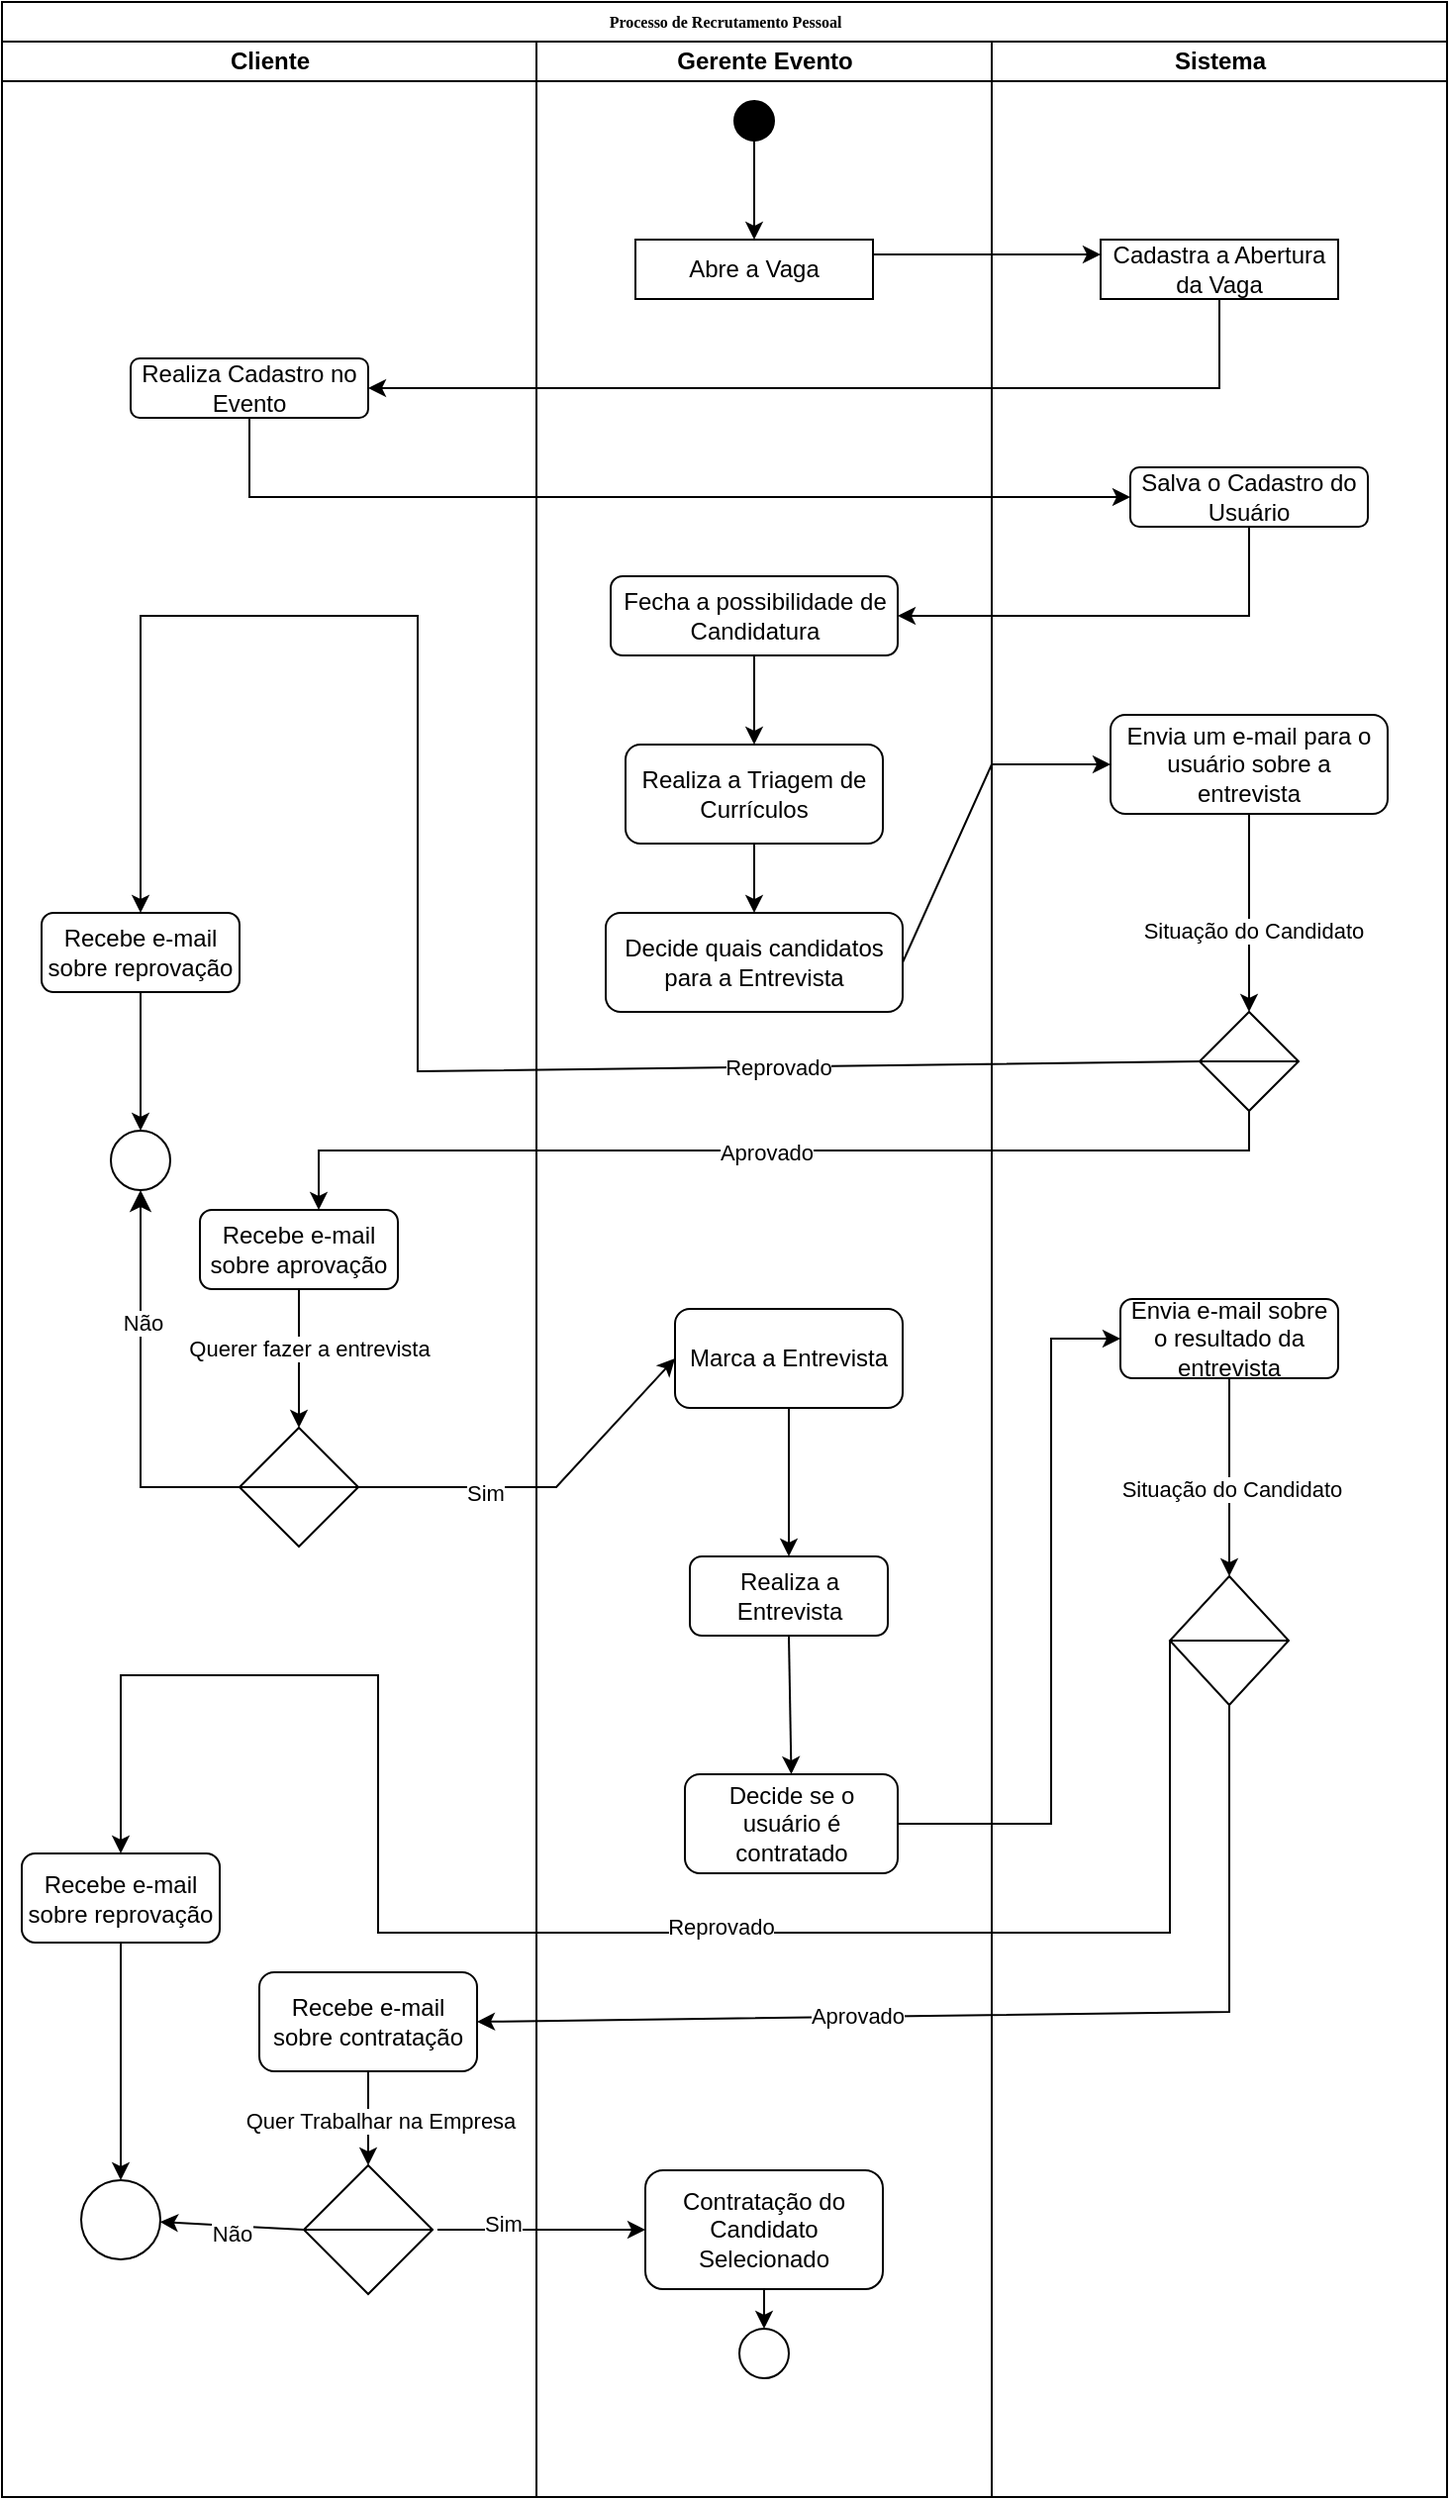 <mxfile version="21.7.2" type="github">
  <diagram name="Page-1" id="74e2e168-ea6b-b213-b513-2b3c1d86103e">
    <mxGraphModel dx="2694" dy="1133" grid="1" gridSize="10" guides="1" tooltips="1" connect="1" arrows="1" fold="1" page="1" pageScale="1" pageWidth="1100" pageHeight="850" background="none" math="0" shadow="0">
      <root>
        <mxCell id="0" />
        <mxCell id="1" parent="0" />
        <mxCell id="77e6c97f196da883-1" value="Processo de Recrutamento Pessoal" style="swimlane;html=1;childLayout=stackLayout;startSize=20;rounded=0;shadow=0;labelBackgroundColor=none;strokeWidth=1;fontFamily=Verdana;fontSize=8;align=center;" parent="1" vertex="1">
          <mxGeometry x="310" y="60" width="730" height="1260" as="geometry" />
        </mxCell>
        <mxCell id="77e6c97f196da883-2" value="Cliente" style="swimlane;html=1;startSize=20;" parent="77e6c97f196da883-1" vertex="1">
          <mxGeometry y="20" width="270" height="1240" as="geometry" />
        </mxCell>
        <mxCell id="nLE8GvKY_O0VzXCSIAWW-7" value="Realiza Cadastro no Evento" style="rounded=1;whiteSpace=wrap;html=1;" vertex="1" parent="77e6c97f196da883-2">
          <mxGeometry x="65" y="160" width="120" height="30" as="geometry" />
        </mxCell>
        <mxCell id="nLE8GvKY_O0VzXCSIAWW-37" value="Recebe e-mail sobre reprovação" style="rounded=1;whiteSpace=wrap;html=1;" vertex="1" parent="77e6c97f196da883-2">
          <mxGeometry x="20" y="440" width="100" height="40" as="geometry" />
        </mxCell>
        <mxCell id="nLE8GvKY_O0VzXCSIAWW-38" value="" style="ellipse;whiteSpace=wrap;html=1;aspect=fixed;" vertex="1" parent="77e6c97f196da883-2">
          <mxGeometry x="55" y="550" width="30" height="30" as="geometry" />
        </mxCell>
        <mxCell id="nLE8GvKY_O0VzXCSIAWW-39" value="" style="endArrow=classic;html=1;rounded=0;exitX=0.5;exitY=1;exitDx=0;exitDy=0;" edge="1" parent="77e6c97f196da883-2" source="nLE8GvKY_O0VzXCSIAWW-37" target="nLE8GvKY_O0VzXCSIAWW-38">
          <mxGeometry width="50" height="50" relative="1" as="geometry">
            <mxPoint x="210" y="400" as="sourcePoint" />
            <mxPoint x="260" y="350" as="targetPoint" />
          </mxGeometry>
        </mxCell>
        <mxCell id="nLE8GvKY_O0VzXCSIAWW-40" value="Recebe e-mail sobre aprovação" style="rounded=1;whiteSpace=wrap;html=1;" vertex="1" parent="77e6c97f196da883-2">
          <mxGeometry x="100" y="590" width="100" height="40" as="geometry" />
        </mxCell>
        <mxCell id="nLE8GvKY_O0VzXCSIAWW-60" value="Recebe e-mail sobre reprovação" style="rounded=1;whiteSpace=wrap;html=1;" vertex="1" parent="77e6c97f196da883-2">
          <mxGeometry x="10" y="915" width="100" height="45" as="geometry" />
        </mxCell>
        <mxCell id="nLE8GvKY_O0VzXCSIAWW-99" value="" style="edgeStyle=orthogonalEdgeStyle;rounded=0;orthogonalLoop=1;jettySize=auto;html=1;" edge="1" parent="77e6c97f196da883-2" source="nLE8GvKY_O0VzXCSIAWW-59" target="nLE8GvKY_O0VzXCSIAWW-97">
          <mxGeometry relative="1" as="geometry" />
        </mxCell>
        <mxCell id="nLE8GvKY_O0VzXCSIAWW-100" value="&lt;div&gt;Quer Trabalhar na Empresa&lt;/div&gt;" style="edgeLabel;html=1;align=center;verticalAlign=middle;resizable=0;points=[];" vertex="1" connectable="0" parent="nLE8GvKY_O0VzXCSIAWW-99">
          <mxGeometry x="0.053" y="6" relative="1" as="geometry">
            <mxPoint as="offset" />
          </mxGeometry>
        </mxCell>
        <mxCell id="nLE8GvKY_O0VzXCSIAWW-59" value="Recebe e-mail sobre contratação" style="rounded=1;whiteSpace=wrap;html=1;" vertex="1" parent="77e6c97f196da883-2">
          <mxGeometry x="130" y="975" width="110" height="50" as="geometry" />
        </mxCell>
        <mxCell id="nLE8GvKY_O0VzXCSIAWW-62" value="" style="ellipse;whiteSpace=wrap;html=1;aspect=fixed;" vertex="1" parent="77e6c97f196da883-2">
          <mxGeometry x="40" y="1080" width="40" height="40" as="geometry" />
        </mxCell>
        <mxCell id="nLE8GvKY_O0VzXCSIAWW-63" value="" style="endArrow=classic;html=1;rounded=0;exitX=0.5;exitY=1;exitDx=0;exitDy=0;" edge="1" parent="77e6c97f196da883-2" source="nLE8GvKY_O0VzXCSIAWW-60" target="nLE8GvKY_O0VzXCSIAWW-62">
          <mxGeometry width="50" height="50" relative="1" as="geometry">
            <mxPoint x="210" y="740" as="sourcePoint" />
            <mxPoint x="260" y="690" as="targetPoint" />
          </mxGeometry>
        </mxCell>
        <mxCell id="nLE8GvKY_O0VzXCSIAWW-70" value="" style="shape=sortShape;perimeter=rhombusPerimeter;whiteSpace=wrap;html=1;" vertex="1" parent="77e6c97f196da883-2">
          <mxGeometry x="120" y="700" width="60" height="60" as="geometry" />
        </mxCell>
        <mxCell id="nLE8GvKY_O0VzXCSIAWW-71" value="" style="edgeStyle=elbowEdgeStyle;elbow=vertical;endArrow=classic;html=1;curved=0;rounded=0;endSize=8;startSize=8;exitX=0;exitY=0.5;exitDx=0;exitDy=0;entryX=0.5;entryY=1;entryDx=0;entryDy=0;" edge="1" parent="77e6c97f196da883-2" source="nLE8GvKY_O0VzXCSIAWW-70" target="nLE8GvKY_O0VzXCSIAWW-38">
          <mxGeometry width="50" height="50" relative="1" as="geometry">
            <mxPoint x="210" y="710" as="sourcePoint" />
            <mxPoint x="260" y="660" as="targetPoint" />
            <Array as="points">
              <mxPoint x="100" y="730" />
            </Array>
          </mxGeometry>
        </mxCell>
        <mxCell id="nLE8GvKY_O0VzXCSIAWW-79" value="Não" style="edgeLabel;html=1;align=center;verticalAlign=middle;resizable=0;points=[];" vertex="1" connectable="0" parent="nLE8GvKY_O0VzXCSIAWW-71">
          <mxGeometry x="0.33" y="-1" relative="1" as="geometry">
            <mxPoint as="offset" />
          </mxGeometry>
        </mxCell>
        <mxCell id="nLE8GvKY_O0VzXCSIAWW-75" value="" style="endArrow=classic;html=1;rounded=0;exitX=0.5;exitY=1;exitDx=0;exitDy=0;entryX=0.5;entryY=0;entryDx=0;entryDy=0;" edge="1" parent="77e6c97f196da883-2" source="nLE8GvKY_O0VzXCSIAWW-40" target="nLE8GvKY_O0VzXCSIAWW-70">
          <mxGeometry width="50" height="50" relative="1" as="geometry">
            <mxPoint x="210" y="500" as="sourcePoint" />
            <mxPoint x="260" y="450" as="targetPoint" />
          </mxGeometry>
        </mxCell>
        <mxCell id="nLE8GvKY_O0VzXCSIAWW-78" value="&lt;div&gt;Querer fazer a entrevista&lt;/div&gt;" style="edgeLabel;html=1;align=center;verticalAlign=middle;resizable=0;points=[];" vertex="1" connectable="0" parent="nLE8GvKY_O0VzXCSIAWW-75">
          <mxGeometry x="-0.143" y="5" relative="1" as="geometry">
            <mxPoint as="offset" />
          </mxGeometry>
        </mxCell>
        <mxCell id="nLE8GvKY_O0VzXCSIAWW-97" value="" style="shape=sortShape;perimeter=rhombusPerimeter;whiteSpace=wrap;html=1;" vertex="1" parent="77e6c97f196da883-2">
          <mxGeometry x="152.5" y="1072.5" width="65" height="65" as="geometry" />
        </mxCell>
        <mxCell id="nLE8GvKY_O0VzXCSIAWW-101" value="" style="endArrow=classic;html=1;rounded=0;exitX=0;exitY=0.5;exitDx=0;exitDy=0;" edge="1" parent="77e6c97f196da883-2" source="nLE8GvKY_O0VzXCSIAWW-97" target="nLE8GvKY_O0VzXCSIAWW-62">
          <mxGeometry width="50" height="50" relative="1" as="geometry">
            <mxPoint x="210" y="885" as="sourcePoint" />
            <mxPoint x="260" y="835" as="targetPoint" />
          </mxGeometry>
        </mxCell>
        <mxCell id="nLE8GvKY_O0VzXCSIAWW-102" value="&lt;div&gt;Não&lt;/div&gt;" style="edgeLabel;html=1;align=center;verticalAlign=middle;resizable=0;points=[];" vertex="1" connectable="0" parent="nLE8GvKY_O0VzXCSIAWW-101">
          <mxGeometry x="0.022" y="4" relative="1" as="geometry">
            <mxPoint as="offset" />
          </mxGeometry>
        </mxCell>
        <mxCell id="77e6c97f196da883-3" value="Gerente Evento" style="swimlane;html=1;startSize=20;" parent="77e6c97f196da883-1" vertex="1">
          <mxGeometry x="270" y="20" width="230" height="1240" as="geometry" />
        </mxCell>
        <mxCell id="nLE8GvKY_O0VzXCSIAWW-5" value="Abre a Vaga" style="rounded=0;whiteSpace=wrap;html=1;" vertex="1" parent="77e6c97f196da883-3">
          <mxGeometry x="50" y="100" width="120" height="30" as="geometry" />
        </mxCell>
        <mxCell id="nLE8GvKY_O0VzXCSIAWW-1" value="" style="ellipse;whiteSpace=wrap;html=1;aspect=fixed;fillColor=#000000;" vertex="1" parent="77e6c97f196da883-3">
          <mxGeometry x="100" y="30" width="20" height="20" as="geometry" />
        </mxCell>
        <mxCell id="MF0OSpVaDfGjtB9RARZn-8" value="" style="endArrow=classic;html=1;rounded=0;entryX=0.5;entryY=0;entryDx=0;entryDy=0;" parent="77e6c97f196da883-3" source="nLE8GvKY_O0VzXCSIAWW-1" edge="1" target="nLE8GvKY_O0VzXCSIAWW-5">
          <mxGeometry width="50" height="50" relative="1" as="geometry">
            <mxPoint x="-130" y="300" as="sourcePoint" />
            <mxPoint x="-180" y="140" as="targetPoint" />
          </mxGeometry>
        </mxCell>
        <mxCell id="nLE8GvKY_O0VzXCSIAWW-20" value="Fecha a possibilidade de Candidatura" style="rounded=1;whiteSpace=wrap;html=1;" vertex="1" parent="77e6c97f196da883-3">
          <mxGeometry x="37.5" y="270" width="145" height="40" as="geometry" />
        </mxCell>
        <mxCell id="nLE8GvKY_O0VzXCSIAWW-25" value="Realiza a Triagem de Currículos" style="rounded=1;whiteSpace=wrap;html=1;" vertex="1" parent="77e6c97f196da883-3">
          <mxGeometry x="45" y="355" width="130" height="50" as="geometry" />
        </mxCell>
        <mxCell id="nLE8GvKY_O0VzXCSIAWW-26" value="" style="endArrow=classic;html=1;rounded=0;" edge="1" parent="77e6c97f196da883-3" source="nLE8GvKY_O0VzXCSIAWW-20" target="nLE8GvKY_O0VzXCSIAWW-25">
          <mxGeometry width="50" height="50" relative="1" as="geometry">
            <mxPoint x="-40" y="400" as="sourcePoint" />
            <mxPoint x="10" y="350" as="targetPoint" />
          </mxGeometry>
        </mxCell>
        <mxCell id="nLE8GvKY_O0VzXCSIAWW-28" value="Decide quais candidatos para a Entrevista" style="rounded=1;whiteSpace=wrap;html=1;" vertex="1" parent="77e6c97f196da883-3">
          <mxGeometry x="35" y="440" width="150" height="50" as="geometry" />
        </mxCell>
        <mxCell id="nLE8GvKY_O0VzXCSIAWW-31" value="" style="endArrow=classic;html=1;rounded=0;exitX=0.5;exitY=1;exitDx=0;exitDy=0;" edge="1" parent="77e6c97f196da883-3" source="nLE8GvKY_O0VzXCSIAWW-25" target="nLE8GvKY_O0VzXCSIAWW-28">
          <mxGeometry width="50" height="50" relative="1" as="geometry">
            <mxPoint x="-40" y="400" as="sourcePoint" />
            <mxPoint x="10" y="350" as="targetPoint" />
          </mxGeometry>
        </mxCell>
        <mxCell id="nLE8GvKY_O0VzXCSIAWW-43" value="Marca a Entrevista" style="rounded=1;whiteSpace=wrap;html=1;" vertex="1" parent="77e6c97f196da883-3">
          <mxGeometry x="70" y="640" width="115" height="50" as="geometry" />
        </mxCell>
        <mxCell id="nLE8GvKY_O0VzXCSIAWW-46" value="Decide se o usuário é contratado" style="rounded=1;whiteSpace=wrap;html=1;" vertex="1" parent="77e6c97f196da883-3">
          <mxGeometry x="75" y="875" width="107.5" height="50" as="geometry" />
        </mxCell>
        <mxCell id="nLE8GvKY_O0VzXCSIAWW-41" value="Realiza a Entrevista" style="rounded=1;whiteSpace=wrap;html=1;" vertex="1" parent="77e6c97f196da883-3">
          <mxGeometry x="77.5" y="765" width="100" height="40" as="geometry" />
        </mxCell>
        <mxCell id="nLE8GvKY_O0VzXCSIAWW-36" value="" style="endArrow=classic;html=1;rounded=0;exitX=0.5;exitY=1;exitDx=0;exitDy=0;" edge="1" parent="77e6c97f196da883-3" source="nLE8GvKY_O0VzXCSIAWW-67">
          <mxGeometry width="50" height="50" relative="1" as="geometry">
            <mxPoint x="375" y="550" as="sourcePoint" />
            <mxPoint x="-110" y="590" as="targetPoint" />
            <Array as="points">
              <mxPoint x="360" y="560" />
              <mxPoint x="260" y="560" />
              <mxPoint x="130" y="560" />
              <mxPoint x="-110" y="560" />
            </Array>
          </mxGeometry>
        </mxCell>
        <mxCell id="nLE8GvKY_O0VzXCSIAWW-77" value="Aprovado" style="edgeLabel;html=1;align=center;verticalAlign=middle;resizable=0;points=[];" vertex="1" connectable="0" parent="nLE8GvKY_O0VzXCSIAWW-36">
          <mxGeometry x="0.018" y="1" relative="1" as="geometry">
            <mxPoint as="offset" />
          </mxGeometry>
        </mxCell>
        <mxCell id="nLE8GvKY_O0VzXCSIAWW-86" value="" style="endArrow=classic;html=1;rounded=0;exitX=0.5;exitY=1;exitDx=0;exitDy=0;entryX=0.5;entryY=0;entryDx=0;entryDy=0;" edge="1" parent="77e6c97f196da883-3" source="nLE8GvKY_O0VzXCSIAWW-41" target="nLE8GvKY_O0VzXCSIAWW-46">
          <mxGeometry width="50" height="50" relative="1" as="geometry">
            <mxPoint x="-60" y="675" as="sourcePoint" />
            <mxPoint x="-10" y="625" as="targetPoint" />
          </mxGeometry>
        </mxCell>
        <mxCell id="nLE8GvKY_O0VzXCSIAWW-90" value="" style="endArrow=classic;html=1;rounded=0;exitX=0.5;exitY=1;exitDx=0;exitDy=0;" edge="1" parent="77e6c97f196da883-3" source="nLE8GvKY_O0VzXCSIAWW-43" target="nLE8GvKY_O0VzXCSIAWW-41">
          <mxGeometry width="50" height="50" relative="1" as="geometry">
            <mxPoint x="-60" y="735" as="sourcePoint" />
            <mxPoint x="-10" y="685" as="targetPoint" />
          </mxGeometry>
        </mxCell>
        <mxCell id="nLE8GvKY_O0VzXCSIAWW-103" value="Contratação do Candidato Selecionado" style="rounded=1;whiteSpace=wrap;html=1;" vertex="1" parent="77e6c97f196da883-3">
          <mxGeometry x="55" y="1075" width="120" height="60" as="geometry" />
        </mxCell>
        <mxCell id="nLE8GvKY_O0VzXCSIAWW-108" value="" style="ellipse;whiteSpace=wrap;html=1;aspect=fixed;" vertex="1" parent="77e6c97f196da883-3">
          <mxGeometry x="102.5" y="1155" width="25" height="25" as="geometry" />
        </mxCell>
        <mxCell id="nLE8GvKY_O0VzXCSIAWW-106" value="" style="endArrow=classic;html=1;rounded=0;exitX=0.5;exitY=1;exitDx=0;exitDy=0;entryX=0.5;entryY=0;entryDx=0;entryDy=0;" edge="1" parent="77e6c97f196da883-3" source="nLE8GvKY_O0VzXCSIAWW-103" target="nLE8GvKY_O0VzXCSIAWW-108">
          <mxGeometry width="50" height="50" relative="1" as="geometry">
            <mxPoint x="-60" y="1005" as="sourcePoint" />
            <mxPoint x="115" y="1135" as="targetPoint" />
          </mxGeometry>
        </mxCell>
        <mxCell id="nLE8GvKY_O0VzXCSIAWW-9" value="Sistema" style="swimlane;html=1;startSize=20;" vertex="1" parent="77e6c97f196da883-1">
          <mxGeometry x="500" y="20" width="230" height="1240" as="geometry" />
        </mxCell>
        <mxCell id="nLE8GvKY_O0VzXCSIAWW-10" value="Cadastra a Abertura da Vaga" style="rounded=0;whiteSpace=wrap;html=1;" vertex="1" parent="nLE8GvKY_O0VzXCSIAWW-9">
          <mxGeometry x="55" y="100" width="120" height="30" as="geometry" />
        </mxCell>
        <mxCell id="nLE8GvKY_O0VzXCSIAWW-15" value="Salva o Cadastro do Usuário" style="rounded=1;whiteSpace=wrap;html=1;" vertex="1" parent="nLE8GvKY_O0VzXCSIAWW-9">
          <mxGeometry x="70" y="215" width="120" height="30" as="geometry" />
        </mxCell>
        <mxCell id="nLE8GvKY_O0VzXCSIAWW-29" value="Envia um e-mail para o usuário sobre a entrevista" style="rounded=1;whiteSpace=wrap;html=1;" vertex="1" parent="nLE8GvKY_O0VzXCSIAWW-9">
          <mxGeometry x="60" y="340" width="140" height="50" as="geometry" />
        </mxCell>
        <mxCell id="nLE8GvKY_O0VzXCSIAWW-48" value="Envia e-mail sobre o resultado da entrevista" style="rounded=1;whiteSpace=wrap;html=1;" vertex="1" parent="nLE8GvKY_O0VzXCSIAWW-9">
          <mxGeometry x="65" y="635" width="110" height="40" as="geometry" />
        </mxCell>
        <mxCell id="nLE8GvKY_O0VzXCSIAWW-67" value="" style="shape=sortShape;perimeter=rhombusPerimeter;whiteSpace=wrap;html=1;" vertex="1" parent="nLE8GvKY_O0VzXCSIAWW-9">
          <mxGeometry x="105" y="490" width="50" height="50" as="geometry" />
        </mxCell>
        <mxCell id="nLE8GvKY_O0VzXCSIAWW-73" value="" style="endArrow=classic;html=1;rounded=0;entryX=0.5;entryY=0;entryDx=0;entryDy=0;exitX=0.5;exitY=1;exitDx=0;exitDy=0;" edge="1" parent="nLE8GvKY_O0VzXCSIAWW-9" source="nLE8GvKY_O0VzXCSIAWW-29" target="nLE8GvKY_O0VzXCSIAWW-67">
          <mxGeometry width="50" height="50" relative="1" as="geometry">
            <mxPoint x="-290" y="290" as="sourcePoint" />
            <mxPoint x="-240" y="240" as="targetPoint" />
          </mxGeometry>
        </mxCell>
        <mxCell id="nLE8GvKY_O0VzXCSIAWW-74" value="Situação do Candidato" style="edgeLabel;html=1;align=center;verticalAlign=middle;resizable=0;points=[];" vertex="1" connectable="0" parent="nLE8GvKY_O0VzXCSIAWW-73">
          <mxGeometry x="0.182" y="2" relative="1" as="geometry">
            <mxPoint as="offset" />
          </mxGeometry>
        </mxCell>
        <mxCell id="nLE8GvKY_O0VzXCSIAWW-87" value="" style="shape=sortShape;perimeter=rhombusPerimeter;whiteSpace=wrap;html=1;" vertex="1" parent="nLE8GvKY_O0VzXCSIAWW-9">
          <mxGeometry x="90" y="775" width="60" height="65" as="geometry" />
        </mxCell>
        <mxCell id="nLE8GvKY_O0VzXCSIAWW-91" value="" style="endArrow=classic;html=1;rounded=0;entryX=0.5;entryY=0;entryDx=0;entryDy=0;" edge="1" parent="nLE8GvKY_O0VzXCSIAWW-9" source="nLE8GvKY_O0VzXCSIAWW-48" target="nLE8GvKY_O0VzXCSIAWW-87">
          <mxGeometry width="50" height="50" relative="1" as="geometry">
            <mxPoint x="-290" y="765" as="sourcePoint" />
            <mxPoint x="-240" y="715" as="targetPoint" />
          </mxGeometry>
        </mxCell>
        <mxCell id="nLE8GvKY_O0VzXCSIAWW-92" value="&lt;div&gt;Situação do Candidato&lt;/div&gt;" style="edgeLabel;html=1;align=center;verticalAlign=middle;resizable=0;points=[];" vertex="1" connectable="0" parent="nLE8GvKY_O0VzXCSIAWW-91">
          <mxGeometry x="0.12" y="1" relative="1" as="geometry">
            <mxPoint as="offset" />
          </mxGeometry>
        </mxCell>
        <mxCell id="nLE8GvKY_O0VzXCSIAWW-12" value="" style="endArrow=classic;html=1;rounded=0;entryX=0;entryY=0.25;entryDx=0;entryDy=0;exitX=1;exitY=0.25;exitDx=0;exitDy=0;" edge="1" parent="77e6c97f196da883-1" source="nLE8GvKY_O0VzXCSIAWW-5" target="nLE8GvKY_O0VzXCSIAWW-10">
          <mxGeometry width="50" height="50" relative="1" as="geometry">
            <mxPoint x="590" y="70" as="sourcePoint" />
            <mxPoint x="300" y="160" as="targetPoint" />
          </mxGeometry>
        </mxCell>
        <mxCell id="nLE8GvKY_O0VzXCSIAWW-14" value="" style="endArrow=classic;html=1;rounded=0;" edge="1" parent="77e6c97f196da883-1" source="nLE8GvKY_O0VzXCSIAWW-10" target="nLE8GvKY_O0VzXCSIAWW-7">
          <mxGeometry width="50" height="50" relative="1" as="geometry">
            <mxPoint x="210" y="420" as="sourcePoint" />
            <mxPoint x="260" y="370" as="targetPoint" />
            <Array as="points">
              <mxPoint x="615" y="195" />
            </Array>
          </mxGeometry>
        </mxCell>
        <mxCell id="nLE8GvKY_O0VzXCSIAWW-16" value="" style="endArrow=classic;html=1;rounded=0;exitX=0.5;exitY=1;exitDx=0;exitDy=0;" edge="1" parent="77e6c97f196da883-1" source="nLE8GvKY_O0VzXCSIAWW-7" target="nLE8GvKY_O0VzXCSIAWW-15">
          <mxGeometry width="50" height="50" relative="1" as="geometry">
            <mxPoint x="210" y="420" as="sourcePoint" />
            <mxPoint x="550" y="250" as="targetPoint" />
            <Array as="points">
              <mxPoint x="125" y="250" />
              <mxPoint x="370" y="250" />
              <mxPoint x="470" y="250" />
            </Array>
          </mxGeometry>
        </mxCell>
        <mxCell id="nLE8GvKY_O0VzXCSIAWW-32" value="" style="endArrow=classic;html=1;rounded=0;exitX=1;exitY=0.5;exitDx=0;exitDy=0;" edge="1" parent="77e6c97f196da883-1" source="nLE8GvKY_O0VzXCSIAWW-28" target="nLE8GvKY_O0VzXCSIAWW-29">
          <mxGeometry width="50" height="50" relative="1" as="geometry">
            <mxPoint x="210" y="420" as="sourcePoint" />
            <mxPoint x="260" y="370" as="targetPoint" />
            <Array as="points">
              <mxPoint x="500" y="385" />
            </Array>
          </mxGeometry>
        </mxCell>
        <mxCell id="nLE8GvKY_O0VzXCSIAWW-55" value="" style="endArrow=classic;html=1;rounded=0;entryX=0;entryY=0.5;entryDx=0;entryDy=0;" edge="1" parent="77e6c97f196da883-1" source="nLE8GvKY_O0VzXCSIAWW-46" target="nLE8GvKY_O0VzXCSIAWW-48">
          <mxGeometry width="50" height="50" relative="1" as="geometry">
            <mxPoint x="210" y="760" as="sourcePoint" />
            <mxPoint x="260" y="710" as="targetPoint" />
            <Array as="points">
              <mxPoint x="530" y="920" />
              <mxPoint x="530" y="675" />
            </Array>
          </mxGeometry>
        </mxCell>
        <mxCell id="nLE8GvKY_O0VzXCSIAWW-35" value="" style="endArrow=classic;html=1;rounded=0;entryX=0.5;entryY=0;entryDx=0;entryDy=0;exitX=0;exitY=0.5;exitDx=0;exitDy=0;" edge="1" parent="77e6c97f196da883-1" source="nLE8GvKY_O0VzXCSIAWW-67" target="nLE8GvKY_O0VzXCSIAWW-37">
          <mxGeometry width="50" height="50" relative="1" as="geometry">
            <mxPoint x="70" y="340" as="sourcePoint" />
            <mxPoint x="70" y="440" as="targetPoint" />
            <Array as="points">
              <mxPoint x="210" y="540" />
              <mxPoint x="210" y="310" />
              <mxPoint x="70" y="310" />
            </Array>
          </mxGeometry>
        </mxCell>
        <mxCell id="nLE8GvKY_O0VzXCSIAWW-76" value="Reprovado" style="edgeLabel;html=1;align=center;verticalAlign=middle;resizable=0;points=[];" vertex="1" connectable="0" parent="nLE8GvKY_O0VzXCSIAWW-35">
          <mxGeometry x="-0.533" relative="1" as="geometry">
            <mxPoint as="offset" />
          </mxGeometry>
        </mxCell>
        <mxCell id="nLE8GvKY_O0VzXCSIAWW-81" value="" style="endArrow=classic;html=1;rounded=0;exitX=1;exitY=0.5;exitDx=0;exitDy=0;entryX=0;entryY=0.5;entryDx=0;entryDy=0;" edge="1" parent="77e6c97f196da883-1" source="nLE8GvKY_O0VzXCSIAWW-70" target="nLE8GvKY_O0VzXCSIAWW-43">
          <mxGeometry width="50" height="50" relative="1" as="geometry">
            <mxPoint x="210" y="520" as="sourcePoint" />
            <mxPoint x="260" y="470" as="targetPoint" />
            <Array as="points">
              <mxPoint x="280" y="750" />
            </Array>
          </mxGeometry>
        </mxCell>
        <mxCell id="nLE8GvKY_O0VzXCSIAWW-83" value="Sim" style="edgeLabel;html=1;align=center;verticalAlign=middle;resizable=0;points=[];" vertex="1" connectable="0" parent="nLE8GvKY_O0VzXCSIAWW-81">
          <mxGeometry x="-0.321" y="-3" relative="1" as="geometry">
            <mxPoint as="offset" />
          </mxGeometry>
        </mxCell>
        <mxCell id="nLE8GvKY_O0VzXCSIAWW-23" value="" style="endArrow=classic;html=1;rounded=0;entryX=1;entryY=0.5;entryDx=0;entryDy=0;exitX=0.5;exitY=1;exitDx=0;exitDy=0;" edge="1" parent="77e6c97f196da883-1" source="nLE8GvKY_O0VzXCSIAWW-15" target="nLE8GvKY_O0VzXCSIAWW-20">
          <mxGeometry width="50" height="50" relative="1" as="geometry">
            <mxPoint x="610" y="205" as="sourcePoint" />
            <mxPoint x="430" y="255" as="targetPoint" />
            <Array as="points">
              <mxPoint x="630" y="310" />
              <mxPoint x="610" y="310" />
            </Array>
          </mxGeometry>
        </mxCell>
        <mxCell id="nLE8GvKY_O0VzXCSIAWW-93" value="" style="endArrow=classic;html=1;rounded=0;exitX=0.5;exitY=1;exitDx=0;exitDy=0;entryX=1;entryY=0.5;entryDx=0;entryDy=0;" edge="1" parent="77e6c97f196da883-1" source="nLE8GvKY_O0VzXCSIAWW-87" target="nLE8GvKY_O0VzXCSIAWW-59">
          <mxGeometry width="50" height="50" relative="1" as="geometry">
            <mxPoint x="210" y="935" as="sourcePoint" />
            <mxPoint x="620" y="1025" as="targetPoint" />
            <Array as="points">
              <mxPoint x="620" y="1015" />
            </Array>
          </mxGeometry>
        </mxCell>
        <mxCell id="nLE8GvKY_O0VzXCSIAWW-94" value="&lt;div&gt;Aprovado&lt;/div&gt;" style="edgeLabel;html=1;align=center;verticalAlign=middle;resizable=0;points=[];" vertex="1" connectable="0" parent="nLE8GvKY_O0VzXCSIAWW-93">
          <mxGeometry x="0.284" y="-1" relative="1" as="geometry">
            <mxPoint as="offset" />
          </mxGeometry>
        </mxCell>
        <mxCell id="nLE8GvKY_O0VzXCSIAWW-95" value="" style="endArrow=classic;html=1;rounded=0;exitX=0;exitY=0.5;exitDx=0;exitDy=0;entryX=0.5;entryY=0;entryDx=0;entryDy=0;" edge="1" parent="77e6c97f196da883-1" source="nLE8GvKY_O0VzXCSIAWW-87" target="nLE8GvKY_O0VzXCSIAWW-60">
          <mxGeometry width="50" height="50" relative="1" as="geometry">
            <mxPoint x="210" y="935" as="sourcePoint" />
            <mxPoint x="200" y="975" as="targetPoint" />
            <Array as="points">
              <mxPoint x="590" y="975" />
              <mxPoint x="410" y="975" />
              <mxPoint x="190" y="975" />
              <mxPoint x="190" y="845" />
              <mxPoint x="60" y="845" />
            </Array>
          </mxGeometry>
        </mxCell>
        <mxCell id="nLE8GvKY_O0VzXCSIAWW-96" value="&lt;div&gt;Reprovado&lt;/div&gt;" style="edgeLabel;html=1;align=center;verticalAlign=middle;resizable=0;points=[];" vertex="1" connectable="0" parent="nLE8GvKY_O0VzXCSIAWW-95">
          <mxGeometry x="-0.163" y="-3" relative="1" as="geometry">
            <mxPoint x="1" as="offset" />
          </mxGeometry>
        </mxCell>
        <mxCell id="nLE8GvKY_O0VzXCSIAWW-104" value="" style="endArrow=classic;html=1;rounded=0;entryX=0;entryY=0.5;entryDx=0;entryDy=0;" edge="1" parent="77e6c97f196da883-1" target="nLE8GvKY_O0VzXCSIAWW-103">
          <mxGeometry width="50" height="50" relative="1" as="geometry">
            <mxPoint x="220" y="1125" as="sourcePoint" />
            <mxPoint x="260" y="855" as="targetPoint" />
          </mxGeometry>
        </mxCell>
        <mxCell id="nLE8GvKY_O0VzXCSIAWW-105" value="Sim" style="edgeLabel;html=1;align=center;verticalAlign=middle;resizable=0;points=[];" vertex="1" connectable="0" parent="nLE8GvKY_O0VzXCSIAWW-104">
          <mxGeometry x="-0.38" y="3" relative="1" as="geometry">
            <mxPoint as="offset" />
          </mxGeometry>
        </mxCell>
      </root>
    </mxGraphModel>
  </diagram>
</mxfile>
